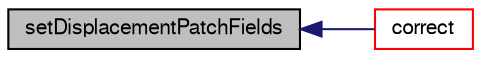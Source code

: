 digraph "setDisplacementPatchFields"
{
  bgcolor="transparent";
  edge [fontname="FreeSans",fontsize="10",labelfontname="FreeSans",labelfontsize="10"];
  node [fontname="FreeSans",fontsize="10",shape=record];
  rankdir="LR";
  Node217 [label="setDisplacementPatchFields",height=0.2,width=0.4,color="black", fillcolor="grey75", style="filled", fontcolor="black"];
  Node217 -> Node218 [dir="back",color="midnightblue",fontsize="10",style="solid",fontname="FreeSans"];
  Node218 [label="correct",height=0.2,width=0.4,color="red",URL="$a21550.html#a3ae44b28050c3aa494c1d8e18cf618c1",tooltip="Take over existing mesh position. "];
}
